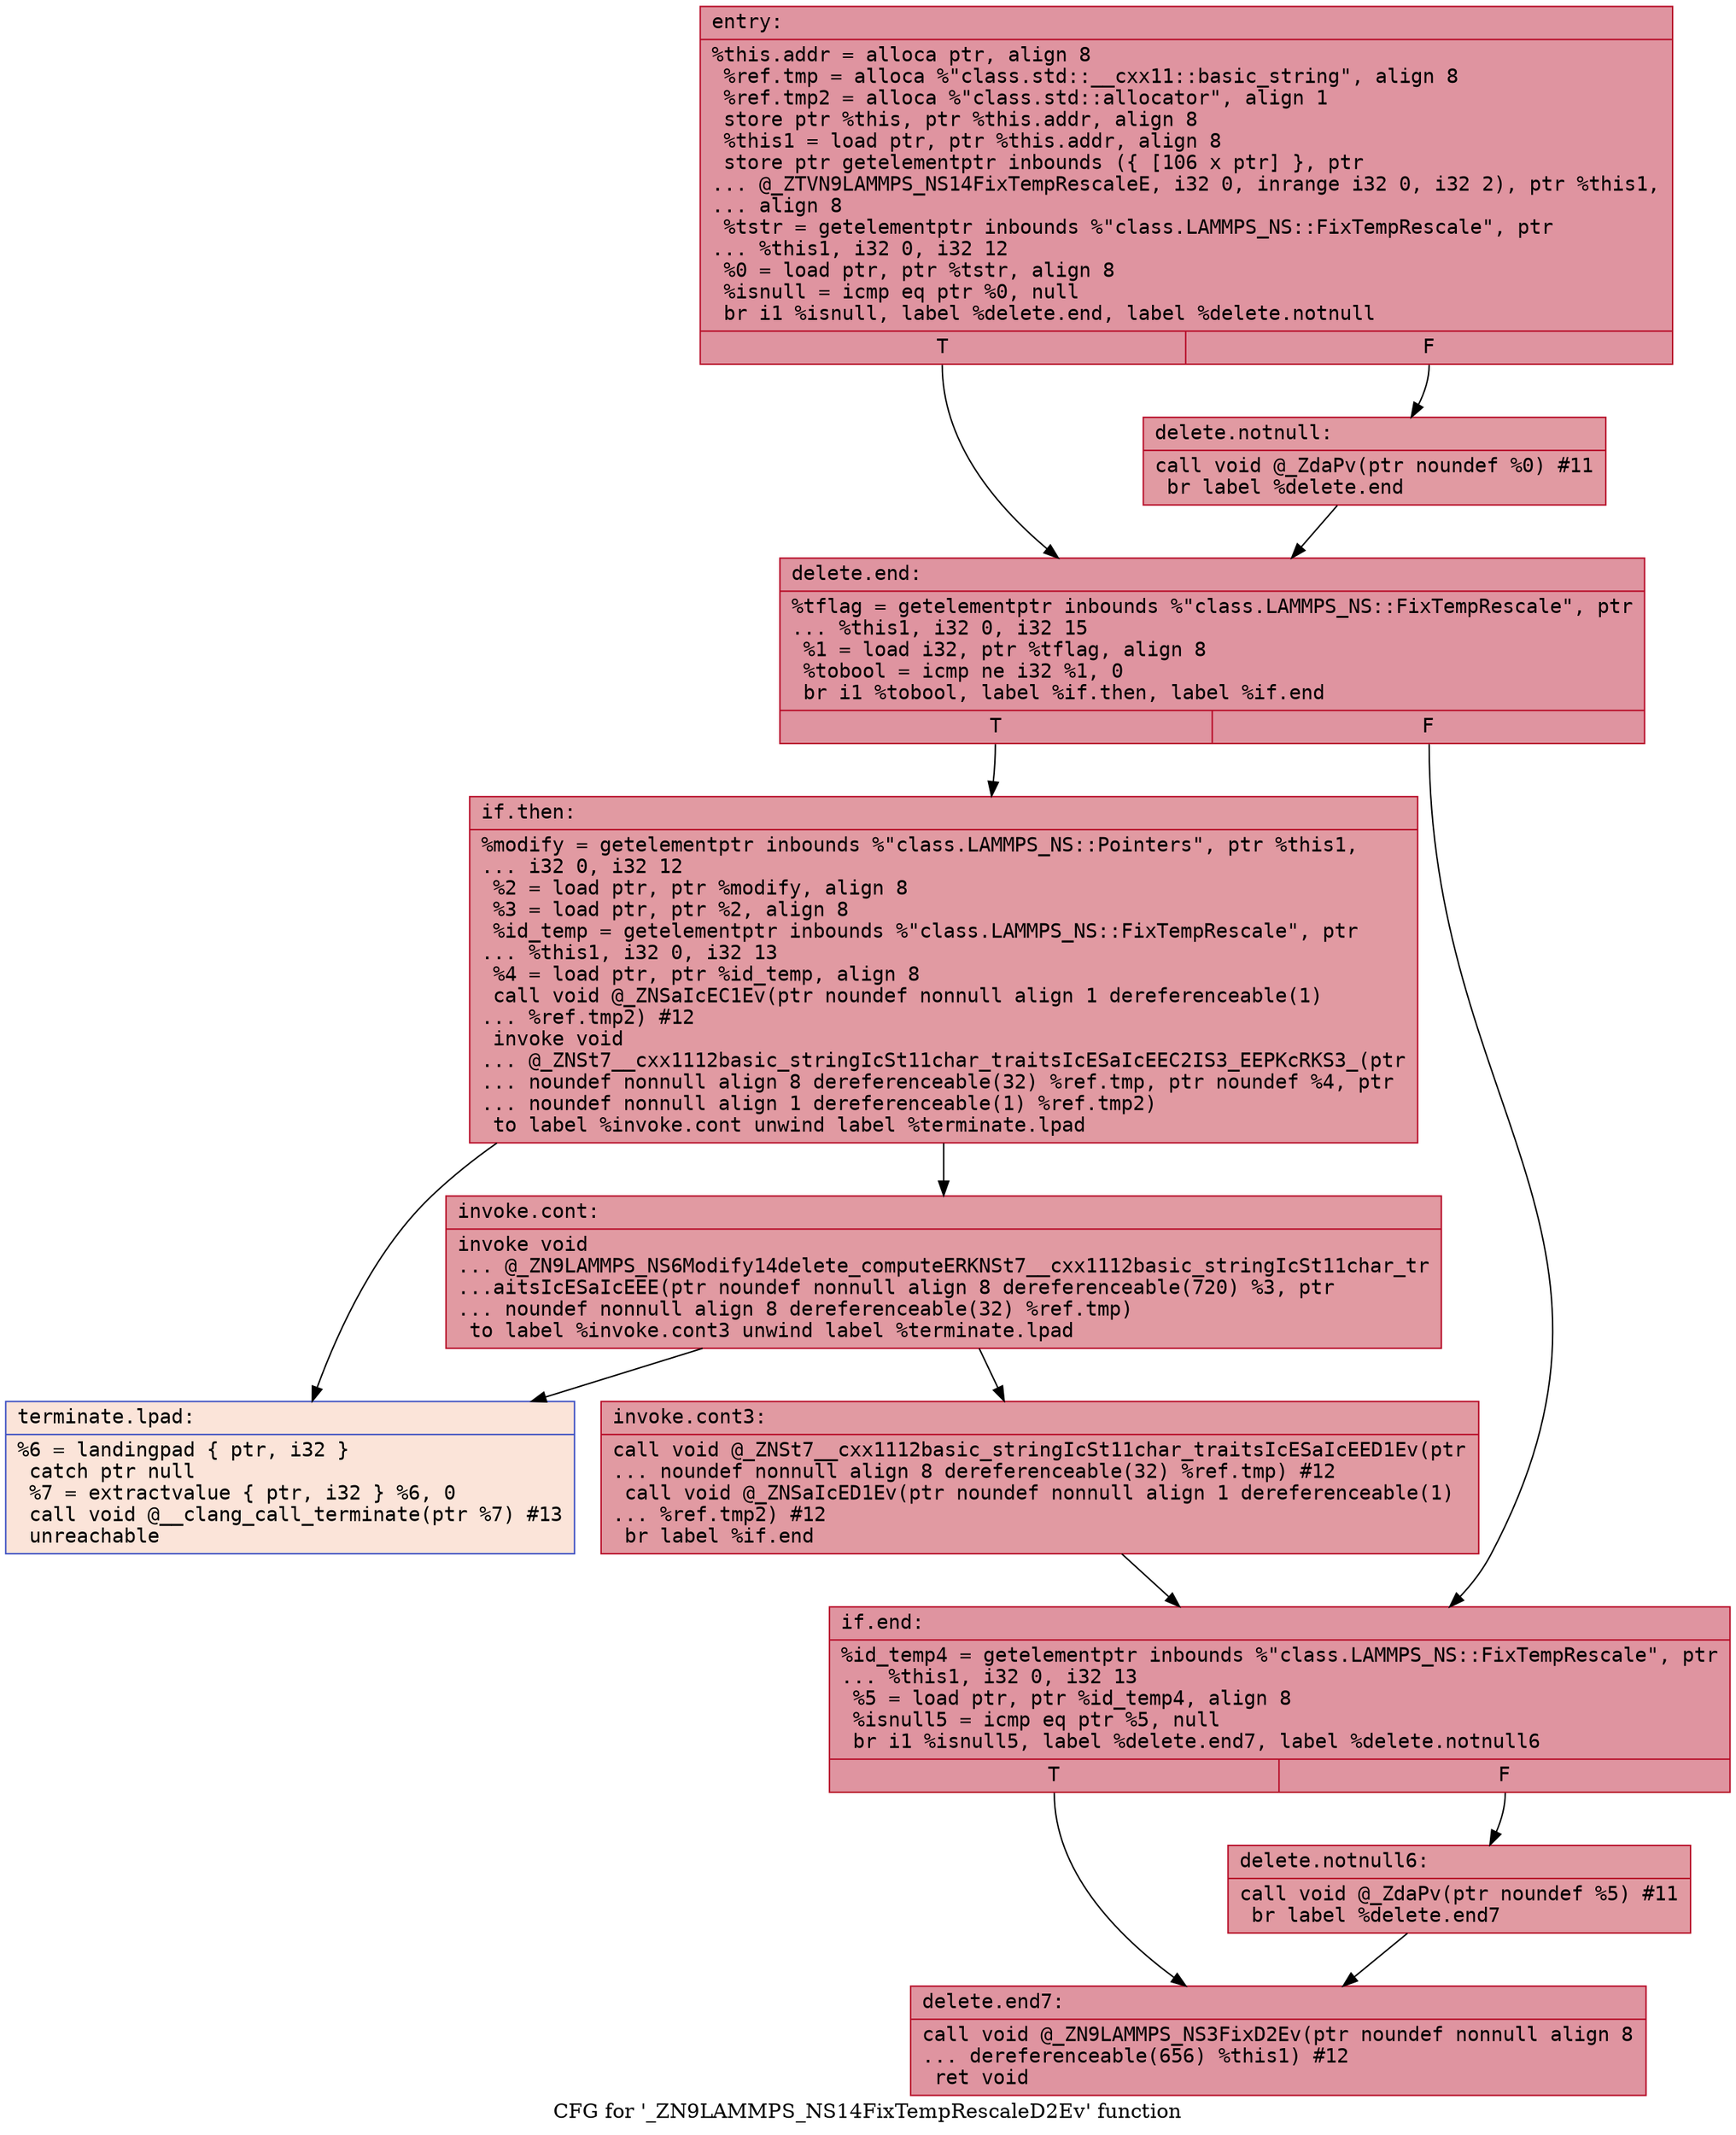 digraph "CFG for '_ZN9LAMMPS_NS14FixTempRescaleD2Ev' function" {
	label="CFG for '_ZN9LAMMPS_NS14FixTempRescaleD2Ev' function";

	Node0x55b88c2aa500 [shape=record,color="#b70d28ff", style=filled, fillcolor="#b70d2870" fontname="Courier",label="{entry:\l|  %this.addr = alloca ptr, align 8\l  %ref.tmp = alloca %\"class.std::__cxx11::basic_string\", align 8\l  %ref.tmp2 = alloca %\"class.std::allocator\", align 1\l  store ptr %this, ptr %this.addr, align 8\l  %this1 = load ptr, ptr %this.addr, align 8\l  store ptr getelementptr inbounds (\{ [106 x ptr] \}, ptr\l... @_ZTVN9LAMMPS_NS14FixTempRescaleE, i32 0, inrange i32 0, i32 2), ptr %this1,\l... align 8\l  %tstr = getelementptr inbounds %\"class.LAMMPS_NS::FixTempRescale\", ptr\l... %this1, i32 0, i32 12\l  %0 = load ptr, ptr %tstr, align 8\l  %isnull = icmp eq ptr %0, null\l  br i1 %isnull, label %delete.end, label %delete.notnull\l|{<s0>T|<s1>F}}"];
	Node0x55b88c2aa500:s0 -> Node0x55b88c2aa9a0[tooltip="entry -> delete.end\nProbability 37.50%" ];
	Node0x55b88c2aa500:s1 -> Node0x55b88c2aa9f0[tooltip="entry -> delete.notnull\nProbability 62.50%" ];
	Node0x55b88c2aa9f0 [shape=record,color="#b70d28ff", style=filled, fillcolor="#bb1b2c70" fontname="Courier",label="{delete.notnull:\l|  call void @_ZdaPv(ptr noundef %0) #11\l  br label %delete.end\l}"];
	Node0x55b88c2aa9f0 -> Node0x55b88c2aa9a0[tooltip="delete.notnull -> delete.end\nProbability 100.00%" ];
	Node0x55b88c2aa9a0 [shape=record,color="#b70d28ff", style=filled, fillcolor="#b70d2870" fontname="Courier",label="{delete.end:\l|  %tflag = getelementptr inbounds %\"class.LAMMPS_NS::FixTempRescale\", ptr\l... %this1, i32 0, i32 15\l  %1 = load i32, ptr %tflag, align 8\l  %tobool = icmp ne i32 %1, 0\l  br i1 %tobool, label %if.then, label %if.end\l|{<s0>T|<s1>F}}"];
	Node0x55b88c2aa9a0:s0 -> Node0x55b88c2abe50[tooltip="delete.end -> if.then\nProbability 62.50%" ];
	Node0x55b88c2aa9a0:s1 -> Node0x55b88c2ac060[tooltip="delete.end -> if.end\nProbability 37.50%" ];
	Node0x55b88c2abe50 [shape=record,color="#b70d28ff", style=filled, fillcolor="#bb1b2c70" fontname="Courier",label="{if.then:\l|  %modify = getelementptr inbounds %\"class.LAMMPS_NS::Pointers\", ptr %this1,\l... i32 0, i32 12\l  %2 = load ptr, ptr %modify, align 8\l  %3 = load ptr, ptr %2, align 8\l  %id_temp = getelementptr inbounds %\"class.LAMMPS_NS::FixTempRescale\", ptr\l... %this1, i32 0, i32 13\l  %4 = load ptr, ptr %id_temp, align 8\l  call void @_ZNSaIcEC1Ev(ptr noundef nonnull align 1 dereferenceable(1)\l... %ref.tmp2) #12\l  invoke void\l... @_ZNSt7__cxx1112basic_stringIcSt11char_traitsIcESaIcEEC2IS3_EEPKcRKS3_(ptr\l... noundef nonnull align 8 dereferenceable(32) %ref.tmp, ptr noundef %4, ptr\l... noundef nonnull align 1 dereferenceable(1) %ref.tmp2)\l          to label %invoke.cont unwind label %terminate.lpad\l}"];
	Node0x55b88c2abe50 -> Node0x55b88c291d90[tooltip="if.then -> invoke.cont\nProbability 100.00%" ];
	Node0x55b88c2abe50 -> Node0x55b88c291e10[tooltip="if.then -> terminate.lpad\nProbability 0.00%" ];
	Node0x55b88c291d90 [shape=record,color="#b70d28ff", style=filled, fillcolor="#bb1b2c70" fontname="Courier",label="{invoke.cont:\l|  invoke void\l... @_ZN9LAMMPS_NS6Modify14delete_computeERKNSt7__cxx1112basic_stringIcSt11char_tr\l...aitsIcESaIcEEE(ptr noundef nonnull align 8 dereferenceable(720) %3, ptr\l... noundef nonnull align 8 dereferenceable(32) %ref.tmp)\l          to label %invoke.cont3 unwind label %terminate.lpad\l}"];
	Node0x55b88c291d90 -> Node0x55b88c291d40[tooltip="invoke.cont -> invoke.cont3\nProbability 100.00%" ];
	Node0x55b88c291d90 -> Node0x55b88c291e10[tooltip="invoke.cont -> terminate.lpad\nProbability 0.00%" ];
	Node0x55b88c291d40 [shape=record,color="#b70d28ff", style=filled, fillcolor="#bb1b2c70" fontname="Courier",label="{invoke.cont3:\l|  call void @_ZNSt7__cxx1112basic_stringIcSt11char_traitsIcESaIcEED1Ev(ptr\l... noundef nonnull align 8 dereferenceable(32) %ref.tmp) #12\l  call void @_ZNSaIcED1Ev(ptr noundef nonnull align 1 dereferenceable(1)\l... %ref.tmp2) #12\l  br label %if.end\l}"];
	Node0x55b88c291d40 -> Node0x55b88c2ac060[tooltip="invoke.cont3 -> if.end\nProbability 100.00%" ];
	Node0x55b88c2ac060 [shape=record,color="#b70d28ff", style=filled, fillcolor="#b70d2870" fontname="Courier",label="{if.end:\l|  %id_temp4 = getelementptr inbounds %\"class.LAMMPS_NS::FixTempRescale\", ptr\l... %this1, i32 0, i32 13\l  %5 = load ptr, ptr %id_temp4, align 8\l  %isnull5 = icmp eq ptr %5, null\l  br i1 %isnull5, label %delete.end7, label %delete.notnull6\l|{<s0>T|<s1>F}}"];
	Node0x55b88c2ac060:s0 -> Node0x55b88c292700[tooltip="if.end -> delete.end7\nProbability 37.50%" ];
	Node0x55b88c2ac060:s1 -> Node0x55b88c292780[tooltip="if.end -> delete.notnull6\nProbability 62.50%" ];
	Node0x55b88c292780 [shape=record,color="#b70d28ff", style=filled, fillcolor="#bb1b2c70" fontname="Courier",label="{delete.notnull6:\l|  call void @_ZdaPv(ptr noundef %5) #11\l  br label %delete.end7\l}"];
	Node0x55b88c292780 -> Node0x55b88c292700[tooltip="delete.notnull6 -> delete.end7\nProbability 100.00%" ];
	Node0x55b88c292700 [shape=record,color="#b70d28ff", style=filled, fillcolor="#b70d2870" fontname="Courier",label="{delete.end7:\l|  call void @_ZN9LAMMPS_NS3FixD2Ev(ptr noundef nonnull align 8\l... dereferenceable(656) %this1) #12\l  ret void\l}"];
	Node0x55b88c291e10 [shape=record,color="#3d50c3ff", style=filled, fillcolor="#f5c1a970" fontname="Courier",label="{terminate.lpad:\l|  %6 = landingpad \{ ptr, i32 \}\l          catch ptr null\l  %7 = extractvalue \{ ptr, i32 \} %6, 0\l  call void @__clang_call_terminate(ptr %7) #13\l  unreachable\l}"];
}
